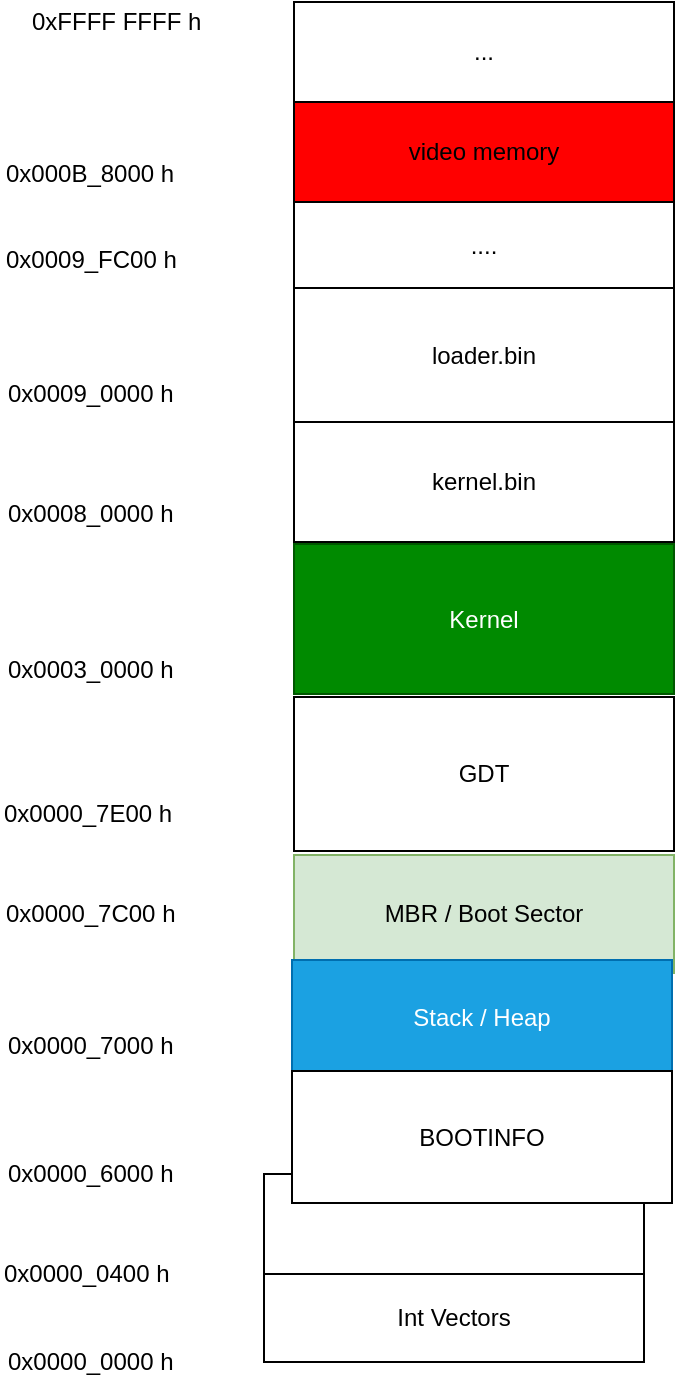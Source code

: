 <mxfile version="11.3.0" type="device" pages="1"><diagram id="3VE-AbwweweSbuBlStzG" name="Page-1"><mxGraphModel dx="1088" dy="1941" grid="1" gridSize="10" guides="1" tooltips="1" connect="1" arrows="1" fold="1" page="1" pageScale="1" pageWidth="850" pageHeight="1100" math="0" shadow="0"><root><mxCell id="0"/><mxCell id="1" parent="0"/><mxCell id="z0SSydU7HAlRTMnA_bG0-12" value="Int Vectors" style="rounded=0;whiteSpace=wrap;html=1;" parent="1" vertex="1"><mxGeometry x="660" y="590" width="190" height="44" as="geometry"/></mxCell><mxCell id="z0SSydU7HAlRTMnA_bG0-13" value="0x0000_0000 h" style="text;html=1;resizable=0;points=[];autosize=1;align=left;verticalAlign=top;spacingTop=-4;" parent="1" vertex="1"><mxGeometry x="530" y="624" width="100" height="20" as="geometry"/></mxCell><mxCell id="z0SSydU7HAlRTMnA_bG0-14" value="0x0000_0400 h" style="text;html=1;resizable=0;points=[];autosize=1;align=left;verticalAlign=top;spacingTop=-4;" parent="1" vertex="1"><mxGeometry x="528" y="580" width="100" height="20" as="geometry"/></mxCell><mxCell id="z0SSydU7HAlRTMnA_bG0-15" value="" style="rounded=0;whiteSpace=wrap;html=1;" parent="1" vertex="1"><mxGeometry x="660" y="540" width="190" height="50" as="geometry"/></mxCell><mxCell id="z0SSydU7HAlRTMnA_bG0-16" value="0x0000_7C00 h" style="text;html=1;resizable=0;points=[];autosize=1;align=left;verticalAlign=top;spacingTop=-4;" parent="1" vertex="1"><mxGeometry x="529" y="400" width="100" height="20" as="geometry"/></mxCell><mxCell id="z0SSydU7HAlRTMnA_bG0-17" value="MBR / Boot Sector" style="rounded=0;whiteSpace=wrap;html=1;fillColor=#d5e8d4;strokeColor=#82b366;" parent="1" vertex="1"><mxGeometry x="675" y="380.5" width="190" height="59" as="geometry"/></mxCell><mxCell id="z0SSydU7HAlRTMnA_bG0-18" value="0x0000_7E00 h" style="text;html=1;resizable=0;points=[];autosize=1;align=left;verticalAlign=top;spacingTop=-4;" parent="1" vertex="1"><mxGeometry x="528" y="350" width="100" height="20" as="geometry"/></mxCell><mxCell id="z0SSydU7HAlRTMnA_bG0-19" value="Stack / Heap" style="rounded=0;whiteSpace=wrap;html=1;fillColor=#1ba1e2;strokeColor=#006EAF;fontColor=#ffffff;" parent="1" vertex="1"><mxGeometry x="674" y="433" width="190" height="58" as="geometry"/></mxCell><mxCell id="z0SSydU7HAlRTMnA_bG0-20" value="BOOTINFO" style="rounded=0;whiteSpace=wrap;html=1;" parent="1" vertex="1"><mxGeometry x="674" y="488.5" width="190" height="66" as="geometry"/></mxCell><mxCell id="z0SSydU7HAlRTMnA_bG0-21" value="0x0000_7000 h" style="text;html=1;resizable=0;points=[];autosize=1;align=left;verticalAlign=top;spacingTop=-4;" parent="1" vertex="1"><mxGeometry x="530" y="466" width="100" height="20" as="geometry"/></mxCell><mxCell id="z0SSydU7HAlRTMnA_bG0-22" value="0x0000_6000 h" style="text;html=1;resizable=0;points=[];autosize=1;align=left;verticalAlign=top;spacingTop=-4;" parent="1" vertex="1"><mxGeometry x="530" y="530" width="100" height="20" as="geometry"/></mxCell><mxCell id="z0SSydU7HAlRTMnA_bG0-24" value="GDT" style="rounded=0;whiteSpace=wrap;html=1;" parent="1" vertex="1"><mxGeometry x="675" y="301.5" width="190" height="77" as="geometry"/></mxCell><mxCell id="z0SSydU7HAlRTMnA_bG0-25" value="0x0003_0000 h" style="text;html=1;resizable=0;points=[];autosize=1;align=left;verticalAlign=top;spacingTop=-4;" parent="1" vertex="1"><mxGeometry x="530" y="278" width="100" height="20" as="geometry"/></mxCell><mxCell id="z0SSydU7HAlRTMnA_bG0-26" value="0x0008_0000 h" style="text;html=1;resizable=0;points=[];autosize=1;align=left;verticalAlign=top;spacingTop=-4;" parent="1" vertex="1"><mxGeometry x="530" y="200" width="100" height="20" as="geometry"/></mxCell><mxCell id="z0SSydU7HAlRTMnA_bG0-27" value="Kernel" style="rounded=0;whiteSpace=wrap;html=1;fillColor=#008a00;strokeColor=#005700;fontColor=#ffffff;" parent="1" vertex="1"><mxGeometry x="675" y="225" width="190" height="75" as="geometry"/></mxCell><mxCell id="z0SSydU7HAlRTMnA_bG0-28" value="kernel.bin" style="rounded=0;whiteSpace=wrap;html=1;" parent="1" vertex="1"><mxGeometry x="675" y="164" width="190" height="60" as="geometry"/></mxCell><mxCell id="z0SSydU7HAlRTMnA_bG0-29" value="0x0009_0000 h" style="text;html=1;resizable=0;points=[];autosize=1;align=left;verticalAlign=top;spacingTop=-4;" parent="1" vertex="1"><mxGeometry x="530" y="140" width="100" height="20" as="geometry"/></mxCell><mxCell id="uS47ruJKsRVW0lwit6UW-1" value="loader.bin" style="rounded=0;whiteSpace=wrap;html=1;" parent="1" vertex="1"><mxGeometry x="675" y="97" width="190" height="67" as="geometry"/></mxCell><mxCell id="uS47ruJKsRVW0lwit6UW-2" value="0x0009_FC00 h" style="text;html=1;resizable=0;points=[];autosize=1;align=left;verticalAlign=top;spacingTop=-4;" parent="1" vertex="1"><mxGeometry x="529" y="73" width="100" height="20" as="geometry"/></mxCell><mxCell id="uS47ruJKsRVW0lwit6UW-3" value="...." style="rounded=0;whiteSpace=wrap;html=1;" parent="1" vertex="1"><mxGeometry x="675" y="54" width="190" height="43" as="geometry"/></mxCell><mxCell id="uS47ruJKsRVW0lwit6UW-4" value="video memory" style="rounded=0;whiteSpace=wrap;html=1;fillColor=#FF0000;" parent="1" vertex="1"><mxGeometry x="675" y="4" width="190" height="50" as="geometry"/></mxCell><mxCell id="uS47ruJKsRVW0lwit6UW-5" value="0x000B_8000 h" style="text;html=1;resizable=0;points=[];autosize=1;align=left;verticalAlign=top;spacingTop=-4;" parent="1" vertex="1"><mxGeometry x="529" y="30" width="100" height="20" as="geometry"/></mxCell><mxCell id="uS47ruJKsRVW0lwit6UW-6" value="..." style="rounded=0;whiteSpace=wrap;html=1;" parent="1" vertex="1"><mxGeometry x="675" y="-46" width="190" height="50" as="geometry"/></mxCell><mxCell id="uS47ruJKsRVW0lwit6UW-9" value="0xFFFF FFFF h" style="text;html=1;resizable=0;points=[];autosize=1;align=left;verticalAlign=top;spacingTop=-4;" parent="1" vertex="1"><mxGeometry x="542" y="-46" width="100" height="20" as="geometry"/></mxCell></root></mxGraphModel></diagram></mxfile>